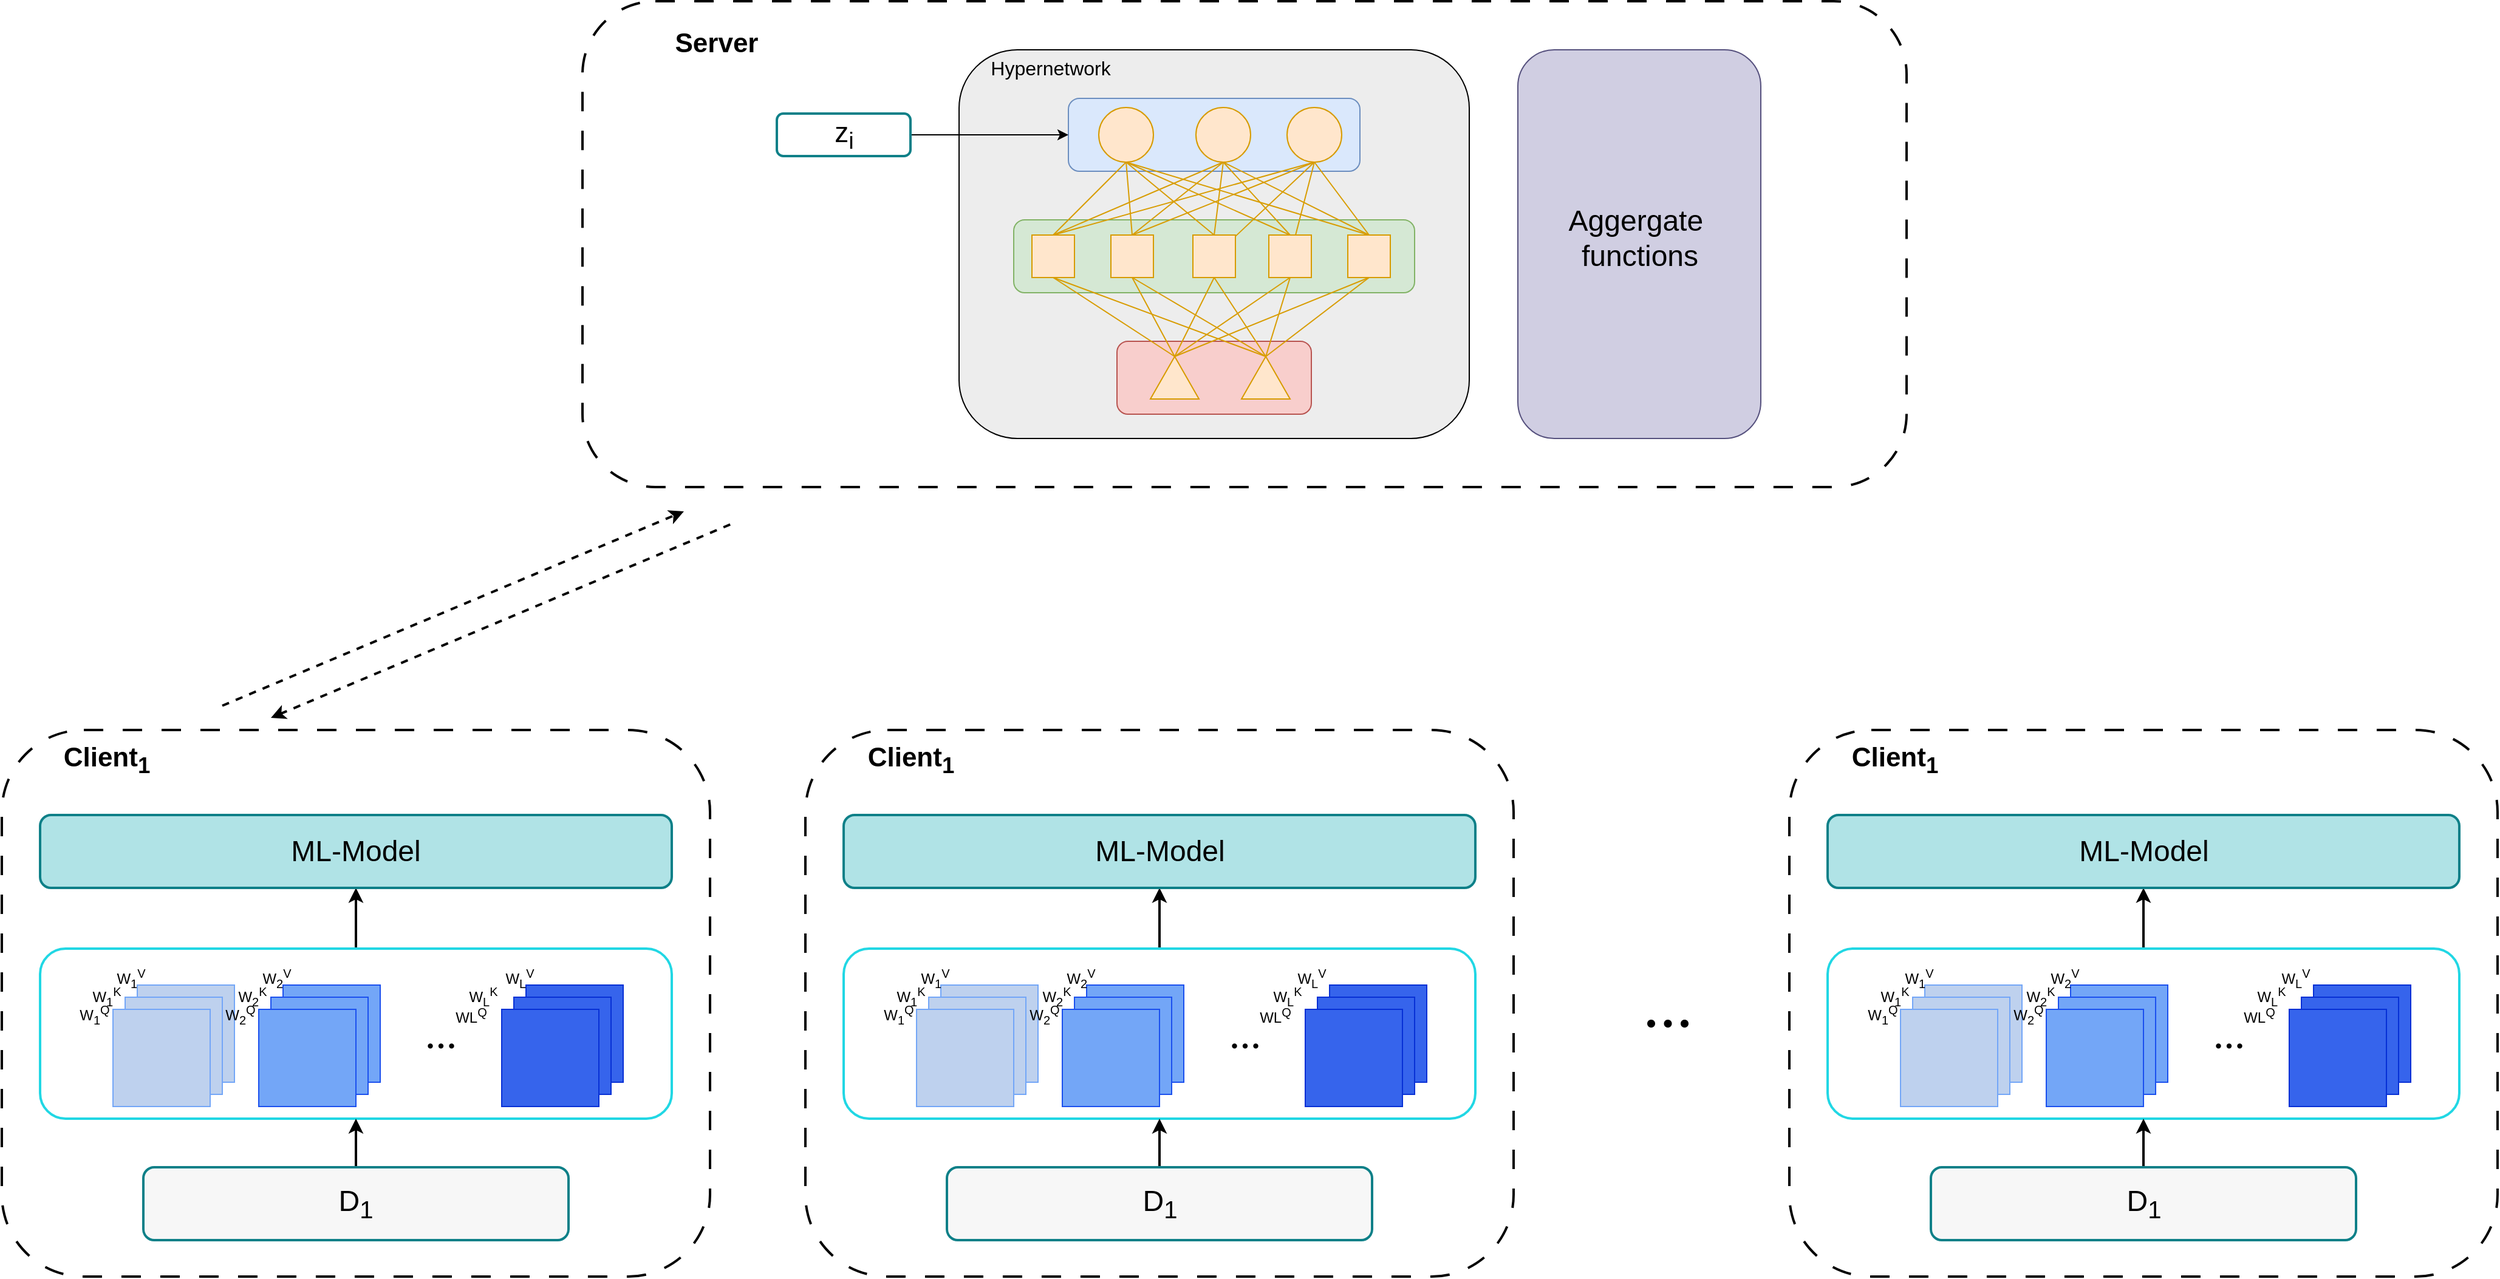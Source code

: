 <mxfile version="21.5.1" type="github">
  <diagram name="Page-1" id="8gE46lCKhNkrtQiSh8lZ">
    <mxGraphModel dx="1562" dy="839" grid="1" gridSize="10" guides="1" tooltips="1" connect="1" arrows="1" fold="1" page="1" pageScale="1" pageWidth="827" pageHeight="1169" math="0" shadow="0">
      <root>
        <mxCell id="0" />
        <mxCell id="1" parent="0" />
        <mxCell id="eBHST4mGm3YCmvCH0P3I-1" value="" style="rounded=1;whiteSpace=wrap;html=1;dashed=1;dashPattern=8 8;strokeWidth=2;" vertex="1" parent="1">
          <mxGeometry x="596.5" y="30" width="1090" height="400" as="geometry" />
        </mxCell>
        <mxCell id="eBHST4mGm3YCmvCH0P3I-63" value="" style="rounded=1;whiteSpace=wrap;html=1;fillColor=#ededed;" vertex="1" parent="1">
          <mxGeometry x="906.5" y="70" width="420" height="320" as="geometry" />
        </mxCell>
        <mxCell id="eBHST4mGm3YCmvCH0P3I-8" value="" style="rounded=1;whiteSpace=wrap;html=1;fillColor=#d5e8d4;strokeColor=#82b366;" vertex="1" parent="1">
          <mxGeometry x="951.5" y="210" width="330" height="60" as="geometry" />
        </mxCell>
        <mxCell id="eBHST4mGm3YCmvCH0P3I-3" value="" style="rounded=1;whiteSpace=wrap;html=1;fillColor=#dae8fc;strokeColor=#6c8ebf;" vertex="1" parent="1">
          <mxGeometry x="996.5" y="110" width="240" height="60" as="geometry" />
        </mxCell>
        <mxCell id="eBHST4mGm3YCmvCH0P3I-37" style="rounded=0;orthogonalLoop=1;jettySize=auto;html=1;exitX=0.5;exitY=1;exitDx=0;exitDy=0;entryX=0.5;entryY=0;entryDx=0;entryDy=0;endArrow=none;endFill=0;strokeColor=#d89d03;" edge="1" parent="1" source="eBHST4mGm3YCmvCH0P3I-4" target="eBHST4mGm3YCmvCH0P3I-13">
          <mxGeometry relative="1" as="geometry" />
        </mxCell>
        <mxCell id="eBHST4mGm3YCmvCH0P3I-38" style="rounded=0;orthogonalLoop=1;jettySize=auto;html=1;exitX=0.5;exitY=1;exitDx=0;exitDy=0;entryX=0.5;entryY=0;entryDx=0;entryDy=0;endArrow=none;endFill=0;strokeColor=#d89d03;" edge="1" parent="1" source="eBHST4mGm3YCmvCH0P3I-4" target="eBHST4mGm3YCmvCH0P3I-16">
          <mxGeometry relative="1" as="geometry" />
        </mxCell>
        <mxCell id="eBHST4mGm3YCmvCH0P3I-39" style="rounded=0;orthogonalLoop=1;jettySize=auto;html=1;exitX=0.5;exitY=1;exitDx=0;exitDy=0;entryX=0.5;entryY=0;entryDx=0;entryDy=0;endArrow=none;endFill=0;strokeColor=#d89d03;" edge="1" parent="1" source="eBHST4mGm3YCmvCH0P3I-4" target="eBHST4mGm3YCmvCH0P3I-17">
          <mxGeometry relative="1" as="geometry" />
        </mxCell>
        <mxCell id="eBHST4mGm3YCmvCH0P3I-41" style="rounded=0;orthogonalLoop=1;jettySize=auto;html=1;exitX=0.5;exitY=1;exitDx=0;exitDy=0;entryX=0.5;entryY=0;entryDx=0;entryDy=0;endArrow=none;endFill=0;strokeColor=#d89d03;" edge="1" parent="1" source="eBHST4mGm3YCmvCH0P3I-4" target="eBHST4mGm3YCmvCH0P3I-18">
          <mxGeometry relative="1" as="geometry" />
        </mxCell>
        <mxCell id="eBHST4mGm3YCmvCH0P3I-42" style="rounded=0;orthogonalLoop=1;jettySize=auto;html=1;exitX=0.5;exitY=1;exitDx=0;exitDy=0;endArrow=none;endFill=0;entryX=0.5;entryY=0;entryDx=0;entryDy=0;strokeColor=#d89d03;" edge="1" parent="1" source="eBHST4mGm3YCmvCH0P3I-4" target="eBHST4mGm3YCmvCH0P3I-19">
          <mxGeometry relative="1" as="geometry" />
        </mxCell>
        <mxCell id="eBHST4mGm3YCmvCH0P3I-4" value="" style="ellipse;whiteSpace=wrap;html=1;aspect=fixed;fillColor=#ffe6cc;strokeColor=#d79b00;" vertex="1" parent="1">
          <mxGeometry x="1021.5" y="117.5" width="45" height="45" as="geometry" />
        </mxCell>
        <mxCell id="eBHST4mGm3YCmvCH0P3I-9" value="" style="rounded=1;whiteSpace=wrap;html=1;fillColor=#f8cecc;strokeColor=#b85450;" vertex="1" parent="1">
          <mxGeometry x="1036.5" y="310" width="160" height="60" as="geometry" />
        </mxCell>
        <mxCell id="eBHST4mGm3YCmvCH0P3I-10" value="" style="triangle;whiteSpace=wrap;html=1;rotation=-90;fillColor=#ffe6cc;strokeColor=#d79b00;" vertex="1" parent="1">
          <mxGeometry x="1066.5" y="320" width="35" height="40" as="geometry" />
        </mxCell>
        <mxCell id="eBHST4mGm3YCmvCH0P3I-11" value="" style="triangle;whiteSpace=wrap;html=1;rotation=-90;fillColor=#ffe6cc;strokeColor=#d79b00;" vertex="1" parent="1">
          <mxGeometry x="1141.5" y="320" width="35" height="40" as="geometry" />
        </mxCell>
        <mxCell id="eBHST4mGm3YCmvCH0P3I-49" style="rounded=0;orthogonalLoop=1;jettySize=auto;html=1;exitX=0.5;exitY=1;exitDx=0;exitDy=0;entryX=1;entryY=0.5;entryDx=0;entryDy=0;endArrow=none;endFill=0;strokeColor=#d89d03;" edge="1" parent="1" source="eBHST4mGm3YCmvCH0P3I-13" target="eBHST4mGm3YCmvCH0P3I-10">
          <mxGeometry relative="1" as="geometry" />
        </mxCell>
        <mxCell id="eBHST4mGm3YCmvCH0P3I-50" style="rounded=0;orthogonalLoop=1;jettySize=auto;html=1;exitX=0.5;exitY=1;exitDx=0;exitDy=0;entryX=1;entryY=0.5;entryDx=0;entryDy=0;endArrow=none;endFill=0;strokeColor=#d89d03;" edge="1" parent="1" source="eBHST4mGm3YCmvCH0P3I-13" target="eBHST4mGm3YCmvCH0P3I-11">
          <mxGeometry relative="1" as="geometry" />
        </mxCell>
        <mxCell id="eBHST4mGm3YCmvCH0P3I-13" value="" style="whiteSpace=wrap;html=1;aspect=fixed;fillColor=#ffe6cc;strokeColor=#d79b00;" vertex="1" parent="1">
          <mxGeometry x="966.5" y="222.5" width="35" height="35" as="geometry" />
        </mxCell>
        <mxCell id="eBHST4mGm3YCmvCH0P3I-14" value="" style="ellipse;whiteSpace=wrap;html=1;aspect=fixed;fillColor=#ffe6cc;strokeColor=#d79b00;" vertex="1" parent="1">
          <mxGeometry x="1101.5" y="117.5" width="45" height="45" as="geometry" />
        </mxCell>
        <mxCell id="eBHST4mGm3YCmvCH0P3I-43" style="rounded=0;orthogonalLoop=1;jettySize=auto;html=1;exitX=0.5;exitY=1;exitDx=0;exitDy=0;entryX=0.5;entryY=0;entryDx=0;entryDy=0;endArrow=none;endFill=0;strokeColor=#d89d03;" edge="1" parent="1" source="eBHST4mGm3YCmvCH0P3I-15" target="eBHST4mGm3YCmvCH0P3I-19">
          <mxGeometry relative="1" as="geometry" />
        </mxCell>
        <mxCell id="eBHST4mGm3YCmvCH0P3I-44" style="rounded=0;orthogonalLoop=1;jettySize=auto;html=1;exitX=0.5;exitY=1;exitDx=0;exitDy=0;endArrow=none;endFill=0;strokeColor=#d89d03;" edge="1" parent="1" source="eBHST4mGm3YCmvCH0P3I-15" target="eBHST4mGm3YCmvCH0P3I-18">
          <mxGeometry relative="1" as="geometry" />
        </mxCell>
        <mxCell id="eBHST4mGm3YCmvCH0P3I-45" style="rounded=0;orthogonalLoop=1;jettySize=auto;html=1;exitX=0.5;exitY=1;exitDx=0;exitDy=0;endArrow=none;endFill=0;strokeColor=#d89d03;" edge="1" parent="1" source="eBHST4mGm3YCmvCH0P3I-15" target="eBHST4mGm3YCmvCH0P3I-17">
          <mxGeometry relative="1" as="geometry" />
        </mxCell>
        <mxCell id="eBHST4mGm3YCmvCH0P3I-46" style="rounded=0;orthogonalLoop=1;jettySize=auto;html=1;exitX=0.5;exitY=1;exitDx=0;exitDy=0;entryX=0.5;entryY=0;entryDx=0;entryDy=0;endArrow=none;endFill=0;strokeColor=#d89d03;" edge="1" parent="1" source="eBHST4mGm3YCmvCH0P3I-15" target="eBHST4mGm3YCmvCH0P3I-16">
          <mxGeometry relative="1" as="geometry" />
        </mxCell>
        <mxCell id="eBHST4mGm3YCmvCH0P3I-47" style="rounded=0;orthogonalLoop=1;jettySize=auto;html=1;exitX=0.5;exitY=1;exitDx=0;exitDy=0;endArrow=none;endFill=0;entryX=0.5;entryY=0;entryDx=0;entryDy=0;strokeColor=#d89d03;" edge="1" parent="1" source="eBHST4mGm3YCmvCH0P3I-15" target="eBHST4mGm3YCmvCH0P3I-13">
          <mxGeometry relative="1" as="geometry" />
        </mxCell>
        <mxCell id="eBHST4mGm3YCmvCH0P3I-15" value="" style="ellipse;whiteSpace=wrap;html=1;aspect=fixed;fillColor=#ffe6cc;strokeColor=#d79b00;" vertex="1" parent="1">
          <mxGeometry x="1176.5" y="117.5" width="45" height="45" as="geometry" />
        </mxCell>
        <mxCell id="eBHST4mGm3YCmvCH0P3I-51" style="rounded=0;orthogonalLoop=1;jettySize=auto;html=1;exitX=0.5;exitY=1;exitDx=0;exitDy=0;entryX=1;entryY=0.5;entryDx=0;entryDy=0;endArrow=none;endFill=0;strokeColor=#d89d03;" edge="1" parent="1" source="eBHST4mGm3YCmvCH0P3I-16" target="eBHST4mGm3YCmvCH0P3I-10">
          <mxGeometry relative="1" as="geometry" />
        </mxCell>
        <mxCell id="eBHST4mGm3YCmvCH0P3I-52" style="rounded=0;orthogonalLoop=1;jettySize=auto;html=1;exitX=0.5;exitY=1;exitDx=0;exitDy=0;entryX=1;entryY=0.5;entryDx=0;entryDy=0;endArrow=none;endFill=0;strokeColor=#d89d03;" edge="1" parent="1" source="eBHST4mGm3YCmvCH0P3I-16" target="eBHST4mGm3YCmvCH0P3I-11">
          <mxGeometry relative="1" as="geometry" />
        </mxCell>
        <mxCell id="eBHST4mGm3YCmvCH0P3I-16" value="" style="whiteSpace=wrap;html=1;aspect=fixed;fillColor=#ffe6cc;strokeColor=#d79b00;" vertex="1" parent="1">
          <mxGeometry x="1031.5" y="222.5" width="35" height="35" as="geometry" />
        </mxCell>
        <mxCell id="eBHST4mGm3YCmvCH0P3I-53" style="rounded=0;orthogonalLoop=1;jettySize=auto;html=1;exitX=0.5;exitY=1;exitDx=0;exitDy=0;entryX=1;entryY=0.5;entryDx=0;entryDy=0;endArrow=none;endFill=0;strokeColor=#d89d03;" edge="1" parent="1" source="eBHST4mGm3YCmvCH0P3I-17" target="eBHST4mGm3YCmvCH0P3I-10">
          <mxGeometry relative="1" as="geometry" />
        </mxCell>
        <mxCell id="eBHST4mGm3YCmvCH0P3I-56" style="rounded=0;orthogonalLoop=1;jettySize=auto;html=1;exitX=0.5;exitY=1;exitDx=0;exitDy=0;entryX=1;entryY=0.5;entryDx=0;entryDy=0;endArrow=none;endFill=0;strokeColor=#d89d03;" edge="1" parent="1" source="eBHST4mGm3YCmvCH0P3I-17" target="eBHST4mGm3YCmvCH0P3I-11">
          <mxGeometry relative="1" as="geometry" />
        </mxCell>
        <mxCell id="eBHST4mGm3YCmvCH0P3I-17" value="" style="whiteSpace=wrap;html=1;aspect=fixed;fillColor=#ffe6cc;strokeColor=#d79b00;" vertex="1" parent="1">
          <mxGeometry x="1099" y="222.5" width="35" height="35" as="geometry" />
        </mxCell>
        <mxCell id="eBHST4mGm3YCmvCH0P3I-54" style="rounded=0;orthogonalLoop=1;jettySize=auto;html=1;exitX=0.5;exitY=1;exitDx=0;exitDy=0;entryX=1;entryY=0.5;entryDx=0;entryDy=0;endArrow=none;endFill=0;strokeColor=#d89d03;" edge="1" parent="1" source="eBHST4mGm3YCmvCH0P3I-18" target="eBHST4mGm3YCmvCH0P3I-11">
          <mxGeometry relative="1" as="geometry" />
        </mxCell>
        <mxCell id="eBHST4mGm3YCmvCH0P3I-57" style="rounded=0;orthogonalLoop=1;jettySize=auto;html=1;exitX=0.5;exitY=1;exitDx=0;exitDy=0;entryX=1;entryY=0.5;entryDx=0;entryDy=0;endArrow=none;endFill=0;strokeColor=#d89d03;" edge="1" parent="1" source="eBHST4mGm3YCmvCH0P3I-18" target="eBHST4mGm3YCmvCH0P3I-10">
          <mxGeometry relative="1" as="geometry" />
        </mxCell>
        <mxCell id="eBHST4mGm3YCmvCH0P3I-18" value="" style="whiteSpace=wrap;html=1;aspect=fixed;fillColor=#ffe6cc;strokeColor=#d79b00;" vertex="1" parent="1">
          <mxGeometry x="1161.5" y="222.5" width="35" height="35" as="geometry" />
        </mxCell>
        <mxCell id="eBHST4mGm3YCmvCH0P3I-58" style="rounded=0;orthogonalLoop=1;jettySize=auto;html=1;exitX=0.5;exitY=1;exitDx=0;exitDy=0;entryX=1;entryY=0.5;entryDx=0;entryDy=0;endArrow=none;endFill=0;strokeColor=#d89d03;" edge="1" parent="1" source="eBHST4mGm3YCmvCH0P3I-19" target="eBHST4mGm3YCmvCH0P3I-11">
          <mxGeometry relative="1" as="geometry" />
        </mxCell>
        <mxCell id="eBHST4mGm3YCmvCH0P3I-59" style="rounded=0;orthogonalLoop=1;jettySize=auto;html=1;exitX=0.5;exitY=1;exitDx=0;exitDy=0;endArrow=none;endFill=0;entryX=1;entryY=0.5;entryDx=0;entryDy=0;strokeColor=#d89d03;" edge="1" parent="1" source="eBHST4mGm3YCmvCH0P3I-19" target="eBHST4mGm3YCmvCH0P3I-10">
          <mxGeometry relative="1" as="geometry" />
        </mxCell>
        <mxCell id="eBHST4mGm3YCmvCH0P3I-19" value="" style="whiteSpace=wrap;html=1;aspect=fixed;fillColor=#ffe6cc;strokeColor=#d79b00;" vertex="1" parent="1">
          <mxGeometry x="1226.5" y="222.5" width="35" height="35" as="geometry" />
        </mxCell>
        <mxCell id="eBHST4mGm3YCmvCH0P3I-23" value="" style="endArrow=none;html=1;rounded=0;exitX=0.5;exitY=0;exitDx=0;exitDy=0;entryX=0.5;entryY=1;entryDx=0;entryDy=0;strokeColor=#d89d03;" edge="1" parent="1" source="eBHST4mGm3YCmvCH0P3I-13" target="eBHST4mGm3YCmvCH0P3I-14">
          <mxGeometry width="50" height="50" relative="1" as="geometry">
            <mxPoint x="1066.5" y="340" as="sourcePoint" />
            <mxPoint x="1116.5" y="290" as="targetPoint" />
          </mxGeometry>
        </mxCell>
        <mxCell id="eBHST4mGm3YCmvCH0P3I-24" value="" style="endArrow=none;html=1;rounded=0;exitX=0.5;exitY=0;exitDx=0;exitDy=0;entryX=0.5;entryY=1;entryDx=0;entryDy=0;strokeColor=#d89d03;" edge="1" parent="1" source="eBHST4mGm3YCmvCH0P3I-16" target="eBHST4mGm3YCmvCH0P3I-14">
          <mxGeometry width="50" height="50" relative="1" as="geometry">
            <mxPoint x="994.5" y="233" as="sourcePoint" />
            <mxPoint x="1134.5" y="173" as="targetPoint" />
          </mxGeometry>
        </mxCell>
        <mxCell id="eBHST4mGm3YCmvCH0P3I-25" value="" style="endArrow=none;html=1;rounded=0;exitX=0.5;exitY=0;exitDx=0;exitDy=0;entryX=0.5;entryY=1;entryDx=0;entryDy=0;endFill=0;strokeColor=#d89d03;" edge="1" parent="1" source="eBHST4mGm3YCmvCH0P3I-17" target="eBHST4mGm3YCmvCH0P3I-14">
          <mxGeometry width="50" height="50" relative="1" as="geometry">
            <mxPoint x="1004.5" y="243" as="sourcePoint" />
            <mxPoint x="1126.5" y="160" as="targetPoint" />
          </mxGeometry>
        </mxCell>
        <mxCell id="eBHST4mGm3YCmvCH0P3I-26" value="" style="endArrow=none;html=1;rounded=0;exitX=0.5;exitY=0;exitDx=0;exitDy=0;entryX=0.5;entryY=1;entryDx=0;entryDy=0;strokeColor=#d89d03;" edge="1" parent="1" source="eBHST4mGm3YCmvCH0P3I-18" target="eBHST4mGm3YCmvCH0P3I-14">
          <mxGeometry width="50" height="50" relative="1" as="geometry">
            <mxPoint x="1014.5" y="253" as="sourcePoint" />
            <mxPoint x="1116.5" y="160" as="targetPoint" />
          </mxGeometry>
        </mxCell>
        <mxCell id="eBHST4mGm3YCmvCH0P3I-27" value="" style="endArrow=none;html=1;rounded=0;exitX=0.5;exitY=0;exitDx=0;exitDy=0;entryX=0.5;entryY=1;entryDx=0;entryDy=0;strokeColor=#d89d03;" edge="1" parent="1" source="eBHST4mGm3YCmvCH0P3I-19" target="eBHST4mGm3YCmvCH0P3I-14">
          <mxGeometry width="50" height="50" relative="1" as="geometry">
            <mxPoint x="1024.5" y="263" as="sourcePoint" />
            <mxPoint x="1126.5" y="160" as="targetPoint" />
          </mxGeometry>
        </mxCell>
        <mxCell id="eBHST4mGm3YCmvCH0P3I-62" style="edgeStyle=orthogonalEdgeStyle;rounded=0;orthogonalLoop=1;jettySize=auto;html=1;entryX=0;entryY=0.5;entryDx=0;entryDy=0;" edge="1" parent="1" source="eBHST4mGm3YCmvCH0P3I-61" target="eBHST4mGm3YCmvCH0P3I-3">
          <mxGeometry relative="1" as="geometry" />
        </mxCell>
        <mxCell id="eBHST4mGm3YCmvCH0P3I-61" value="&lt;span style=&quot;font-size: 23px;&quot;&gt;z&lt;sub&gt;i&lt;/sub&gt;&lt;/span&gt;" style="rounded=1;whiteSpace=wrap;html=1;fillColor=#FFFFFF;strokeColor=#0e8088;strokeWidth=2;" vertex="1" parent="1">
          <mxGeometry x="756.5" y="122.5" width="110" height="35" as="geometry" />
        </mxCell>
        <mxCell id="eBHST4mGm3YCmvCH0P3I-65" value="Hypernetwork" style="text;html=1;strokeColor=none;fillColor=none;align=center;verticalAlign=middle;whiteSpace=wrap;rounded=0;fontSize=16;" vertex="1" parent="1">
          <mxGeometry x="951.5" y="70" width="60" height="30" as="geometry" />
        </mxCell>
        <mxCell id="eBHST4mGm3YCmvCH0P3I-66" value="" style="rounded=1;whiteSpace=wrap;html=1;fillColor=#d0cee2;strokeColor=#56517e;" vertex="1" parent="1">
          <mxGeometry x="1366.5" y="70" width="200" height="320" as="geometry" />
        </mxCell>
        <mxCell id="eBHST4mGm3YCmvCH0P3I-68" value="&lt;font style=&quot;font-size: 24px;&quot;&gt;Aggergate&amp;nbsp; functions&lt;/font&gt;" style="text;html=1;strokeColor=none;fillColor=none;align=center;verticalAlign=middle;whiteSpace=wrap;rounded=0;" vertex="1" parent="1">
          <mxGeometry x="1411.5" y="210" width="110" height="30" as="geometry" />
        </mxCell>
        <mxCell id="eBHST4mGm3YCmvCH0P3I-69" value="" style="rounded=1;whiteSpace=wrap;html=1;dashed=1;dashPattern=8 8;strokeWidth=2;" vertex="1" parent="1">
          <mxGeometry x="118.5" y="630" width="583" height="450" as="geometry" />
        </mxCell>
        <mxCell id="eBHST4mGm3YCmvCH0P3I-70" value="&lt;h2 style=&quot;&quot;&gt;&lt;font style=&quot;font-size: 22px;&quot;&gt;Server&lt;/font&gt;&lt;/h2&gt;" style="rounded=0;whiteSpace=wrap;html=1;strokeColor=none;fillColor=none;" vertex="1" parent="1">
          <mxGeometry x="666.5" y="50" width="80" height="30" as="geometry" />
        </mxCell>
        <mxCell id="eBHST4mGm3YCmvCH0P3I-71" value="&lt;h2 style=&quot;&quot;&gt;&lt;font style=&quot;font-size: 22px;&quot;&gt;Client&lt;sub&gt;1&lt;/sub&gt;&lt;/font&gt;&lt;/h2&gt;" style="rounded=0;whiteSpace=wrap;html=1;strokeColor=none;fillColor=none;" vertex="1" parent="1">
          <mxGeometry x="165" y="640" width="80" height="30" as="geometry" />
        </mxCell>
        <mxCell id="eBHST4mGm3YCmvCH0P3I-108" value="" style="edgeStyle=orthogonalEdgeStyle;rounded=0;orthogonalLoop=1;jettySize=auto;html=1;strokeWidth=2;" edge="1" parent="1" source="eBHST4mGm3YCmvCH0P3I-73" target="eBHST4mGm3YCmvCH0P3I-107">
          <mxGeometry relative="1" as="geometry" />
        </mxCell>
        <mxCell id="eBHST4mGm3YCmvCH0P3I-73" value="" style="rounded=1;whiteSpace=wrap;html=1;strokeColor=#21d7e4;strokeWidth=2;" vertex="1" parent="1">
          <mxGeometry x="150" y="810" width="520" height="140" as="geometry" />
        </mxCell>
        <mxCell id="eBHST4mGm3YCmvCH0P3I-74" value="" style="whiteSpace=wrap;html=1;aspect=fixed;fillColor=#bed1ee;strokeColor=#73a6f7;" vertex="1" parent="1">
          <mxGeometry x="230" y="840" width="80" height="80" as="geometry" />
        </mxCell>
        <mxCell id="eBHST4mGm3YCmvCH0P3I-75" value="" style="whiteSpace=wrap;html=1;aspect=fixed;fillColor=#bed1ee;strokeColor=#73a6f7;" vertex="1" parent="1">
          <mxGeometry x="220" y="850" width="80" height="80" as="geometry" />
        </mxCell>
        <mxCell id="eBHST4mGm3YCmvCH0P3I-76" value="" style="whiteSpace=wrap;html=1;aspect=fixed;fillColor=#bed1ee;strokeColor=#73a6f7;" vertex="1" parent="1">
          <mxGeometry x="210" y="860" width="80" height="80" as="geometry" />
        </mxCell>
        <mxCell id="eBHST4mGm3YCmvCH0P3I-77" value="" style="whiteSpace=wrap;html=1;aspect=fixed;fillColor=#73a6f7;strokeColor=#1b50ee;" vertex="1" parent="1">
          <mxGeometry x="350" y="840" width="80" height="80" as="geometry" />
        </mxCell>
        <mxCell id="eBHST4mGm3YCmvCH0P3I-78" value="" style="whiteSpace=wrap;html=1;aspect=fixed;fillColor=#73a6f7;strokeColor=#1b50ee;" vertex="1" parent="1">
          <mxGeometry x="340" y="850" width="80" height="80" as="geometry" />
        </mxCell>
        <mxCell id="eBHST4mGm3YCmvCH0P3I-79" value="" style="whiteSpace=wrap;html=1;aspect=fixed;fillColor=#73a6f7;strokeColor=#1b50ee;" vertex="1" parent="1">
          <mxGeometry x="330" y="860" width="80" height="80" as="geometry" />
        </mxCell>
        <mxCell id="eBHST4mGm3YCmvCH0P3I-80" value="" style="whiteSpace=wrap;html=1;aspect=fixed;fillColor=#3664ec;strokeColor=#0730d5;" vertex="1" parent="1">
          <mxGeometry x="550" y="840" width="80" height="80" as="geometry" />
        </mxCell>
        <mxCell id="eBHST4mGm3YCmvCH0P3I-81" value="" style="whiteSpace=wrap;html=1;aspect=fixed;fillColor=#3664ec;strokeColor=#0730d5;" vertex="1" parent="1">
          <mxGeometry x="540" y="850" width="80" height="80" as="geometry" />
        </mxCell>
        <mxCell id="eBHST4mGm3YCmvCH0P3I-82" value="" style="whiteSpace=wrap;html=1;aspect=fixed;fillColor=#3664ec;strokeColor=#0730d5;" vertex="1" parent="1">
          <mxGeometry x="530" y="860" width="80" height="80" as="geometry" />
        </mxCell>
        <mxCell id="eBHST4mGm3YCmvCH0P3I-83" value="&lt;font face=&quot;Times New Roman&quot; style=&quot;font-size: 35px;&quot;&gt;...&lt;/font&gt;" style="text;html=1;strokeColor=none;fillColor=none;align=center;verticalAlign=middle;whiteSpace=wrap;rounded=0;" vertex="1" parent="1">
          <mxGeometry x="450" y="865" width="60" height="30" as="geometry" />
        </mxCell>
        <mxCell id="eBHST4mGm3YCmvCH0P3I-84" value="W&lt;sub&gt;1&lt;/sub&gt;&lt;sup&gt;Q&lt;/sup&gt;" style="text;html=1;strokeColor=none;fillColor=none;align=center;verticalAlign=middle;whiteSpace=wrap;rounded=0;" vertex="1" parent="1">
          <mxGeometry x="180" y="850" width="30" height="30" as="geometry" />
        </mxCell>
        <mxCell id="eBHST4mGm3YCmvCH0P3I-85" value="W&lt;sub&gt;1&lt;/sub&gt;&lt;sup&gt;K&lt;/sup&gt;" style="text;html=1;strokeColor=none;fillColor=none;align=center;verticalAlign=middle;whiteSpace=wrap;rounded=0;" vertex="1" parent="1">
          <mxGeometry x="190" y="835" width="30" height="30" as="geometry" />
        </mxCell>
        <mxCell id="eBHST4mGm3YCmvCH0P3I-86" value="W&lt;sub&gt;1&lt;/sub&gt;&lt;sup&gt;V&lt;/sup&gt;" style="text;html=1;strokeColor=none;fillColor=none;align=center;verticalAlign=middle;whiteSpace=wrap;rounded=0;" vertex="1" parent="1">
          <mxGeometry x="210" y="820" width="30" height="30" as="geometry" />
        </mxCell>
        <mxCell id="eBHST4mGm3YCmvCH0P3I-94" value="W&lt;sub&gt;2&lt;/sub&gt;&lt;sup&gt;K&lt;/sup&gt;" style="text;html=1;strokeColor=none;fillColor=none;align=center;verticalAlign=middle;whiteSpace=wrap;rounded=0;" vertex="1" parent="1">
          <mxGeometry x="310" y="835" width="30" height="30" as="geometry" />
        </mxCell>
        <mxCell id="eBHST4mGm3YCmvCH0P3I-95" value="W&lt;sub&gt;2&lt;/sub&gt;&lt;sup&gt;V&lt;/sup&gt;" style="text;html=1;strokeColor=none;fillColor=none;align=center;verticalAlign=middle;whiteSpace=wrap;rounded=0;" vertex="1" parent="1">
          <mxGeometry x="330" y="820" width="30" height="30" as="geometry" />
        </mxCell>
        <mxCell id="eBHST4mGm3YCmvCH0P3I-99" value="WL&lt;sup&gt;Q&lt;/sup&gt;" style="text;html=1;strokeColor=none;fillColor=none;align=center;verticalAlign=middle;whiteSpace=wrap;rounded=0;" vertex="1" parent="1">
          <mxGeometry x="490" y="850" width="30" height="30" as="geometry" />
        </mxCell>
        <mxCell id="eBHST4mGm3YCmvCH0P3I-100" value="W&lt;sub&gt;L&lt;/sub&gt;&lt;sup&gt;K&lt;/sup&gt;" style="text;html=1;strokeColor=none;fillColor=none;align=center;verticalAlign=middle;whiteSpace=wrap;rounded=0;" vertex="1" parent="1">
          <mxGeometry x="500" y="835" width="30" height="30" as="geometry" />
        </mxCell>
        <mxCell id="eBHST4mGm3YCmvCH0P3I-101" value="W&lt;sub&gt;L&lt;/sub&gt;&lt;sup&gt;V&lt;/sup&gt;" style="text;html=1;strokeColor=none;fillColor=none;align=center;verticalAlign=middle;whiteSpace=wrap;rounded=0;" vertex="1" parent="1">
          <mxGeometry x="530" y="820" width="30" height="30" as="geometry" />
        </mxCell>
        <mxCell id="eBHST4mGm3YCmvCH0P3I-103" value="W&lt;sub&gt;2&lt;/sub&gt;&lt;sup&gt;Q&lt;/sup&gt;" style="text;html=1;strokeColor=none;fillColor=none;align=center;verticalAlign=middle;whiteSpace=wrap;rounded=0;" vertex="1" parent="1">
          <mxGeometry x="300" y="850" width="30" height="30" as="geometry" />
        </mxCell>
        <mxCell id="eBHST4mGm3YCmvCH0P3I-106" style="edgeStyle=orthogonalEdgeStyle;rounded=0;orthogonalLoop=1;jettySize=auto;html=1;exitX=0.5;exitY=0;exitDx=0;exitDy=0;entryX=0.5;entryY=1;entryDx=0;entryDy=0;strokeWidth=2;" edge="1" parent="1" source="eBHST4mGm3YCmvCH0P3I-105" target="eBHST4mGm3YCmvCH0P3I-73">
          <mxGeometry relative="1" as="geometry" />
        </mxCell>
        <mxCell id="eBHST4mGm3YCmvCH0P3I-105" value="&lt;span style=&quot;font-size: 24px;&quot;&gt;D&lt;sub&gt;1&lt;/sub&gt;&lt;/span&gt;" style="rounded=1;whiteSpace=wrap;html=1;fillColor=#f7f7f7;strokeColor=#0e8088;strokeWidth=2;" vertex="1" parent="1">
          <mxGeometry x="235" y="990" width="350" height="60" as="geometry" />
        </mxCell>
        <mxCell id="eBHST4mGm3YCmvCH0P3I-107" value="&lt;font style=&quot;font-size: 24px;&quot;&gt;ML-Model&lt;/font&gt;" style="rounded=1;whiteSpace=wrap;html=1;strokeColor=#0e8088;strokeWidth=2;fillColor=#b0e3e6;" vertex="1" parent="1">
          <mxGeometry x="150" y="700" width="520" height="60" as="geometry" />
        </mxCell>
        <mxCell id="eBHST4mGm3YCmvCH0P3I-109" value="" style="rounded=1;whiteSpace=wrap;html=1;dashed=1;dashPattern=8 8;strokeWidth=2;" vertex="1" parent="1">
          <mxGeometry x="780" y="630" width="583" height="450" as="geometry" />
        </mxCell>
        <mxCell id="eBHST4mGm3YCmvCH0P3I-110" value="&lt;h2 style=&quot;&quot;&gt;&lt;font style=&quot;font-size: 22px;&quot;&gt;Client&lt;sub&gt;1&lt;/sub&gt;&lt;/font&gt;&lt;/h2&gt;" style="rounded=0;whiteSpace=wrap;html=1;strokeColor=none;fillColor=none;" vertex="1" parent="1">
          <mxGeometry x="826.5" y="640" width="80" height="30" as="geometry" />
        </mxCell>
        <mxCell id="eBHST4mGm3YCmvCH0P3I-111" value="" style="edgeStyle=orthogonalEdgeStyle;rounded=0;orthogonalLoop=1;jettySize=auto;html=1;strokeWidth=2;" edge="1" parent="1" source="eBHST4mGm3YCmvCH0P3I-112" target="eBHST4mGm3YCmvCH0P3I-135">
          <mxGeometry relative="1" as="geometry" />
        </mxCell>
        <mxCell id="eBHST4mGm3YCmvCH0P3I-112" value="" style="rounded=1;whiteSpace=wrap;html=1;strokeColor=#21d7e4;strokeWidth=2;" vertex="1" parent="1">
          <mxGeometry x="811.5" y="810" width="520" height="140" as="geometry" />
        </mxCell>
        <mxCell id="eBHST4mGm3YCmvCH0P3I-113" value="" style="whiteSpace=wrap;html=1;aspect=fixed;fillColor=#bed1ee;strokeColor=#73a6f7;" vertex="1" parent="1">
          <mxGeometry x="891.5" y="840" width="80" height="80" as="geometry" />
        </mxCell>
        <mxCell id="eBHST4mGm3YCmvCH0P3I-114" value="" style="whiteSpace=wrap;html=1;aspect=fixed;fillColor=#bed1ee;strokeColor=#73a6f7;" vertex="1" parent="1">
          <mxGeometry x="881.5" y="850" width="80" height="80" as="geometry" />
        </mxCell>
        <mxCell id="eBHST4mGm3YCmvCH0P3I-115" value="" style="whiteSpace=wrap;html=1;aspect=fixed;fillColor=#bed1ee;strokeColor=#73a6f7;" vertex="1" parent="1">
          <mxGeometry x="871.5" y="860" width="80" height="80" as="geometry" />
        </mxCell>
        <mxCell id="eBHST4mGm3YCmvCH0P3I-116" value="" style="whiteSpace=wrap;html=1;aspect=fixed;fillColor=#73a6f7;strokeColor=#1b50ee;" vertex="1" parent="1">
          <mxGeometry x="1011.5" y="840" width="80" height="80" as="geometry" />
        </mxCell>
        <mxCell id="eBHST4mGm3YCmvCH0P3I-117" value="" style="whiteSpace=wrap;html=1;aspect=fixed;fillColor=#73a6f7;strokeColor=#1b50ee;" vertex="1" parent="1">
          <mxGeometry x="1001.5" y="850" width="80" height="80" as="geometry" />
        </mxCell>
        <mxCell id="eBHST4mGm3YCmvCH0P3I-118" value="" style="whiteSpace=wrap;html=1;aspect=fixed;fillColor=#73a6f7;strokeColor=#1b50ee;" vertex="1" parent="1">
          <mxGeometry x="991.5" y="860" width="80" height="80" as="geometry" />
        </mxCell>
        <mxCell id="eBHST4mGm3YCmvCH0P3I-119" value="" style="whiteSpace=wrap;html=1;aspect=fixed;fillColor=#3664ec;strokeColor=#0730d5;" vertex="1" parent="1">
          <mxGeometry x="1211.5" y="840" width="80" height="80" as="geometry" />
        </mxCell>
        <mxCell id="eBHST4mGm3YCmvCH0P3I-120" value="" style="whiteSpace=wrap;html=1;aspect=fixed;fillColor=#3664ec;strokeColor=#0730d5;" vertex="1" parent="1">
          <mxGeometry x="1201.5" y="850" width="80" height="80" as="geometry" />
        </mxCell>
        <mxCell id="eBHST4mGm3YCmvCH0P3I-121" value="" style="whiteSpace=wrap;html=1;aspect=fixed;fillColor=#3664ec;strokeColor=#0730d5;" vertex="1" parent="1">
          <mxGeometry x="1191.5" y="860" width="80" height="80" as="geometry" />
        </mxCell>
        <mxCell id="eBHST4mGm3YCmvCH0P3I-122" value="&lt;font face=&quot;Times New Roman&quot; style=&quot;font-size: 35px;&quot;&gt;...&lt;/font&gt;" style="text;html=1;strokeColor=none;fillColor=none;align=center;verticalAlign=middle;whiteSpace=wrap;rounded=0;" vertex="1" parent="1">
          <mxGeometry x="1111.5" y="865" width="60" height="30" as="geometry" />
        </mxCell>
        <mxCell id="eBHST4mGm3YCmvCH0P3I-123" value="W&lt;sub&gt;1&lt;/sub&gt;&lt;sup&gt;Q&lt;/sup&gt;" style="text;html=1;strokeColor=none;fillColor=none;align=center;verticalAlign=middle;whiteSpace=wrap;rounded=0;" vertex="1" parent="1">
          <mxGeometry x="841.5" y="850" width="30" height="30" as="geometry" />
        </mxCell>
        <mxCell id="eBHST4mGm3YCmvCH0P3I-124" value="W&lt;sub&gt;1&lt;/sub&gt;&lt;sup&gt;K&lt;/sup&gt;" style="text;html=1;strokeColor=none;fillColor=none;align=center;verticalAlign=middle;whiteSpace=wrap;rounded=0;" vertex="1" parent="1">
          <mxGeometry x="851.5" y="835" width="30" height="30" as="geometry" />
        </mxCell>
        <mxCell id="eBHST4mGm3YCmvCH0P3I-125" value="W&lt;sub&gt;1&lt;/sub&gt;&lt;sup&gt;V&lt;/sup&gt;" style="text;html=1;strokeColor=none;fillColor=none;align=center;verticalAlign=middle;whiteSpace=wrap;rounded=0;" vertex="1" parent="1">
          <mxGeometry x="871.5" y="820" width="30" height="30" as="geometry" />
        </mxCell>
        <mxCell id="eBHST4mGm3YCmvCH0P3I-126" value="W&lt;sub&gt;2&lt;/sub&gt;&lt;sup&gt;K&lt;/sup&gt;" style="text;html=1;strokeColor=none;fillColor=none;align=center;verticalAlign=middle;whiteSpace=wrap;rounded=0;" vertex="1" parent="1">
          <mxGeometry x="971.5" y="835" width="30" height="30" as="geometry" />
        </mxCell>
        <mxCell id="eBHST4mGm3YCmvCH0P3I-127" value="W&lt;sub&gt;2&lt;/sub&gt;&lt;sup&gt;V&lt;/sup&gt;" style="text;html=1;strokeColor=none;fillColor=none;align=center;verticalAlign=middle;whiteSpace=wrap;rounded=0;" vertex="1" parent="1">
          <mxGeometry x="991.5" y="820" width="30" height="30" as="geometry" />
        </mxCell>
        <mxCell id="eBHST4mGm3YCmvCH0P3I-128" value="WL&lt;sup&gt;Q&lt;/sup&gt;" style="text;html=1;strokeColor=none;fillColor=none;align=center;verticalAlign=middle;whiteSpace=wrap;rounded=0;" vertex="1" parent="1">
          <mxGeometry x="1151.5" y="850" width="30" height="30" as="geometry" />
        </mxCell>
        <mxCell id="eBHST4mGm3YCmvCH0P3I-129" value="W&lt;sub&gt;L&lt;/sub&gt;&lt;sup&gt;K&lt;/sup&gt;" style="text;html=1;strokeColor=none;fillColor=none;align=center;verticalAlign=middle;whiteSpace=wrap;rounded=0;" vertex="1" parent="1">
          <mxGeometry x="1161.5" y="835" width="30" height="30" as="geometry" />
        </mxCell>
        <mxCell id="eBHST4mGm3YCmvCH0P3I-131" value="W&lt;sub&gt;L&lt;/sub&gt;&lt;sup&gt;V&lt;/sup&gt;" style="text;html=1;strokeColor=none;fillColor=none;align=center;verticalAlign=middle;whiteSpace=wrap;rounded=0;" vertex="1" parent="1">
          <mxGeometry x="1181.5" y="820" width="30" height="30" as="geometry" />
        </mxCell>
        <mxCell id="eBHST4mGm3YCmvCH0P3I-132" value="W&lt;sub&gt;2&lt;/sub&gt;&lt;sup&gt;Q&lt;/sup&gt;" style="text;html=1;strokeColor=none;fillColor=none;align=center;verticalAlign=middle;whiteSpace=wrap;rounded=0;" vertex="1" parent="1">
          <mxGeometry x="961.5" y="850" width="30" height="30" as="geometry" />
        </mxCell>
        <mxCell id="eBHST4mGm3YCmvCH0P3I-133" style="edgeStyle=orthogonalEdgeStyle;rounded=0;orthogonalLoop=1;jettySize=auto;html=1;exitX=0.5;exitY=0;exitDx=0;exitDy=0;entryX=0.5;entryY=1;entryDx=0;entryDy=0;strokeWidth=2;" edge="1" parent="1" source="eBHST4mGm3YCmvCH0P3I-134" target="eBHST4mGm3YCmvCH0P3I-112">
          <mxGeometry relative="1" as="geometry" />
        </mxCell>
        <mxCell id="eBHST4mGm3YCmvCH0P3I-134" value="&lt;span style=&quot;font-size: 24px;&quot;&gt;D&lt;sub&gt;1&lt;/sub&gt;&lt;/span&gt;" style="rounded=1;whiteSpace=wrap;html=1;fillColor=#f7f7f7;strokeColor=#0e8088;strokeWidth=2;" vertex="1" parent="1">
          <mxGeometry x="896.5" y="990" width="350" height="60" as="geometry" />
        </mxCell>
        <mxCell id="eBHST4mGm3YCmvCH0P3I-135" value="&lt;font style=&quot;font-size: 24px;&quot;&gt;ML-Model&lt;/font&gt;" style="rounded=1;whiteSpace=wrap;html=1;strokeColor=#0e8088;strokeWidth=2;fillColor=#b0e3e6;" vertex="1" parent="1">
          <mxGeometry x="811.5" y="700" width="520" height="60" as="geometry" />
        </mxCell>
        <mxCell id="eBHST4mGm3YCmvCH0P3I-136" value="&lt;font face=&quot;Times New Roman&quot; style=&quot;font-size: 55px;&quot;&gt;...&lt;/font&gt;" style="text;html=1;strokeColor=none;fillColor=none;align=center;verticalAlign=middle;whiteSpace=wrap;rounded=0;" vertex="1" parent="1">
          <mxGeometry x="1460" y="840" width="60" height="30" as="geometry" />
        </mxCell>
        <mxCell id="eBHST4mGm3YCmvCH0P3I-137" value="" style="rounded=1;whiteSpace=wrap;html=1;dashed=1;dashPattern=8 8;strokeWidth=2;" vertex="1" parent="1">
          <mxGeometry x="1590" y="630" width="583" height="450" as="geometry" />
        </mxCell>
        <mxCell id="eBHST4mGm3YCmvCH0P3I-138" value="&lt;h2 style=&quot;&quot;&gt;&lt;font style=&quot;font-size: 22px;&quot;&gt;Client&lt;sub&gt;1&lt;/sub&gt;&lt;/font&gt;&lt;/h2&gt;" style="rounded=0;whiteSpace=wrap;html=1;strokeColor=none;fillColor=none;" vertex="1" parent="1">
          <mxGeometry x="1636.5" y="640" width="80" height="30" as="geometry" />
        </mxCell>
        <mxCell id="eBHST4mGm3YCmvCH0P3I-139" value="" style="edgeStyle=orthogonalEdgeStyle;rounded=0;orthogonalLoop=1;jettySize=auto;html=1;strokeWidth=2;" edge="1" source="eBHST4mGm3YCmvCH0P3I-140" target="eBHST4mGm3YCmvCH0P3I-163" parent="1">
          <mxGeometry relative="1" as="geometry" />
        </mxCell>
        <mxCell id="eBHST4mGm3YCmvCH0P3I-140" value="" style="rounded=1;whiteSpace=wrap;html=1;strokeColor=#21d7e4;strokeWidth=2;" vertex="1" parent="1">
          <mxGeometry x="1621.5" y="810" width="520" height="140" as="geometry" />
        </mxCell>
        <mxCell id="eBHST4mGm3YCmvCH0P3I-141" value="" style="whiteSpace=wrap;html=1;aspect=fixed;fillColor=#bed1ee;strokeColor=#73a6f7;" vertex="1" parent="1">
          <mxGeometry x="1701.5" y="840" width="80" height="80" as="geometry" />
        </mxCell>
        <mxCell id="eBHST4mGm3YCmvCH0P3I-142" value="" style="whiteSpace=wrap;html=1;aspect=fixed;fillColor=#bed1ee;strokeColor=#73a6f7;" vertex="1" parent="1">
          <mxGeometry x="1691.5" y="850" width="80" height="80" as="geometry" />
        </mxCell>
        <mxCell id="eBHST4mGm3YCmvCH0P3I-143" value="" style="whiteSpace=wrap;html=1;aspect=fixed;fillColor=#bed1ee;strokeColor=#73a6f7;" vertex="1" parent="1">
          <mxGeometry x="1681.5" y="860" width="80" height="80" as="geometry" />
        </mxCell>
        <mxCell id="eBHST4mGm3YCmvCH0P3I-144" value="" style="whiteSpace=wrap;html=1;aspect=fixed;fillColor=#73a6f7;strokeColor=#1b50ee;" vertex="1" parent="1">
          <mxGeometry x="1821.5" y="840" width="80" height="80" as="geometry" />
        </mxCell>
        <mxCell id="eBHST4mGm3YCmvCH0P3I-145" value="" style="whiteSpace=wrap;html=1;aspect=fixed;fillColor=#73a6f7;strokeColor=#1b50ee;" vertex="1" parent="1">
          <mxGeometry x="1811.5" y="850" width="80" height="80" as="geometry" />
        </mxCell>
        <mxCell id="eBHST4mGm3YCmvCH0P3I-146" value="" style="whiteSpace=wrap;html=1;aspect=fixed;fillColor=#73a6f7;strokeColor=#1b50ee;" vertex="1" parent="1">
          <mxGeometry x="1801.5" y="860" width="80" height="80" as="geometry" />
        </mxCell>
        <mxCell id="eBHST4mGm3YCmvCH0P3I-147" value="" style="whiteSpace=wrap;html=1;aspect=fixed;fillColor=#3664ec;strokeColor=#0730d5;" vertex="1" parent="1">
          <mxGeometry x="2021.5" y="840" width="80" height="80" as="geometry" />
        </mxCell>
        <mxCell id="eBHST4mGm3YCmvCH0P3I-148" value="" style="whiteSpace=wrap;html=1;aspect=fixed;fillColor=#3664ec;strokeColor=#0730d5;" vertex="1" parent="1">
          <mxGeometry x="2011.5" y="850" width="80" height="80" as="geometry" />
        </mxCell>
        <mxCell id="eBHST4mGm3YCmvCH0P3I-149" value="" style="whiteSpace=wrap;html=1;aspect=fixed;fillColor=#3664ec;strokeColor=#0730d5;" vertex="1" parent="1">
          <mxGeometry x="2001.5" y="860" width="80" height="80" as="geometry" />
        </mxCell>
        <mxCell id="eBHST4mGm3YCmvCH0P3I-150" value="&lt;font face=&quot;Times New Roman&quot; style=&quot;font-size: 35px;&quot;&gt;...&lt;/font&gt;" style="text;html=1;strokeColor=none;fillColor=none;align=center;verticalAlign=middle;whiteSpace=wrap;rounded=0;" vertex="1" parent="1">
          <mxGeometry x="1921.5" y="865" width="60" height="30" as="geometry" />
        </mxCell>
        <mxCell id="eBHST4mGm3YCmvCH0P3I-151" value="W&lt;sub&gt;1&lt;/sub&gt;&lt;sup&gt;Q&lt;/sup&gt;" style="text;html=1;strokeColor=none;fillColor=none;align=center;verticalAlign=middle;whiteSpace=wrap;rounded=0;" vertex="1" parent="1">
          <mxGeometry x="1651.5" y="850" width="30" height="30" as="geometry" />
        </mxCell>
        <mxCell id="eBHST4mGm3YCmvCH0P3I-152" value="W&lt;sub&gt;1&lt;/sub&gt;&lt;sup&gt;K&lt;/sup&gt;" style="text;html=1;strokeColor=none;fillColor=none;align=center;verticalAlign=middle;whiteSpace=wrap;rounded=0;" vertex="1" parent="1">
          <mxGeometry x="1661.5" y="835" width="30" height="30" as="geometry" />
        </mxCell>
        <mxCell id="eBHST4mGm3YCmvCH0P3I-153" value="W&lt;sub&gt;1&lt;/sub&gt;&lt;sup&gt;V&lt;/sup&gt;" style="text;html=1;strokeColor=none;fillColor=none;align=center;verticalAlign=middle;whiteSpace=wrap;rounded=0;" vertex="1" parent="1">
          <mxGeometry x="1681.5" y="820" width="30" height="30" as="geometry" />
        </mxCell>
        <mxCell id="eBHST4mGm3YCmvCH0P3I-154" value="W&lt;sub&gt;2&lt;/sub&gt;&lt;sup&gt;K&lt;/sup&gt;" style="text;html=1;strokeColor=none;fillColor=none;align=center;verticalAlign=middle;whiteSpace=wrap;rounded=0;" vertex="1" parent="1">
          <mxGeometry x="1781.5" y="835" width="30" height="30" as="geometry" />
        </mxCell>
        <mxCell id="eBHST4mGm3YCmvCH0P3I-155" value="W&lt;sub&gt;2&lt;/sub&gt;&lt;sup&gt;V&lt;/sup&gt;" style="text;html=1;strokeColor=none;fillColor=none;align=center;verticalAlign=middle;whiteSpace=wrap;rounded=0;" vertex="1" parent="1">
          <mxGeometry x="1801.5" y="820" width="30" height="30" as="geometry" />
        </mxCell>
        <mxCell id="eBHST4mGm3YCmvCH0P3I-156" value="WL&lt;sup&gt;Q&lt;/sup&gt;" style="text;html=1;strokeColor=none;fillColor=none;align=center;verticalAlign=middle;whiteSpace=wrap;rounded=0;" vertex="1" parent="1">
          <mxGeometry x="1961.5" y="850" width="30" height="30" as="geometry" />
        </mxCell>
        <mxCell id="eBHST4mGm3YCmvCH0P3I-157" value="W&lt;sub&gt;L&lt;/sub&gt;&lt;sup&gt;K&lt;/sup&gt;" style="text;html=1;strokeColor=none;fillColor=none;align=center;verticalAlign=middle;whiteSpace=wrap;rounded=0;" vertex="1" parent="1">
          <mxGeometry x="1971.5" y="835" width="30" height="30" as="geometry" />
        </mxCell>
        <mxCell id="eBHST4mGm3YCmvCH0P3I-159" value="W&lt;sub&gt;L&lt;/sub&gt;&lt;sup&gt;V&lt;/sup&gt;" style="text;html=1;strokeColor=none;fillColor=none;align=center;verticalAlign=middle;whiteSpace=wrap;rounded=0;" vertex="1" parent="1">
          <mxGeometry x="1991.5" y="820" width="30" height="30" as="geometry" />
        </mxCell>
        <mxCell id="eBHST4mGm3YCmvCH0P3I-160" value="W&lt;sub&gt;2&lt;/sub&gt;&lt;sup&gt;Q&lt;/sup&gt;" style="text;html=1;strokeColor=none;fillColor=none;align=center;verticalAlign=middle;whiteSpace=wrap;rounded=0;" vertex="1" parent="1">
          <mxGeometry x="1771.5" y="850" width="30" height="30" as="geometry" />
        </mxCell>
        <mxCell id="eBHST4mGm3YCmvCH0P3I-161" style="edgeStyle=orthogonalEdgeStyle;rounded=0;orthogonalLoop=1;jettySize=auto;html=1;exitX=0.5;exitY=0;exitDx=0;exitDy=0;entryX=0.5;entryY=1;entryDx=0;entryDy=0;strokeWidth=2;" edge="1" source="eBHST4mGm3YCmvCH0P3I-162" target="eBHST4mGm3YCmvCH0P3I-140" parent="1">
          <mxGeometry relative="1" as="geometry" />
        </mxCell>
        <mxCell id="eBHST4mGm3YCmvCH0P3I-162" value="&lt;span style=&quot;font-size: 24px;&quot;&gt;D&lt;sub&gt;1&lt;/sub&gt;&lt;/span&gt;" style="rounded=1;whiteSpace=wrap;html=1;fillColor=#f7f7f7;strokeColor=#0e8088;strokeWidth=2;" vertex="1" parent="1">
          <mxGeometry x="1706.5" y="990" width="350" height="60" as="geometry" />
        </mxCell>
        <mxCell id="eBHST4mGm3YCmvCH0P3I-163" value="&lt;font style=&quot;font-size: 24px;&quot;&gt;ML-Model&lt;/font&gt;" style="rounded=1;whiteSpace=wrap;html=1;strokeColor=#0e8088;strokeWidth=2;fillColor=#b0e3e6;" vertex="1" parent="1">
          <mxGeometry x="1621.5" y="700" width="520" height="60" as="geometry" />
        </mxCell>
        <mxCell id="eBHST4mGm3YCmvCH0P3I-166" value="" style="endArrow=classic;html=1;rounded=0;strokeWidth=2;dashed=1;" edge="1" parent="1">
          <mxGeometry width="50" height="50" relative="1" as="geometry">
            <mxPoint x="300" y="610" as="sourcePoint" />
            <mxPoint x="680" y="450" as="targetPoint" />
          </mxGeometry>
        </mxCell>
        <mxCell id="eBHST4mGm3YCmvCH0P3I-167" value="" style="endArrow=none;html=1;rounded=0;strokeWidth=2;dashed=1;startArrow=classic;startFill=1;endFill=0;" edge="1" parent="1">
          <mxGeometry width="50" height="50" relative="1" as="geometry">
            <mxPoint x="340" y="620" as="sourcePoint" />
            <mxPoint x="720" y="460" as="targetPoint" />
          </mxGeometry>
        </mxCell>
      </root>
    </mxGraphModel>
  </diagram>
</mxfile>
